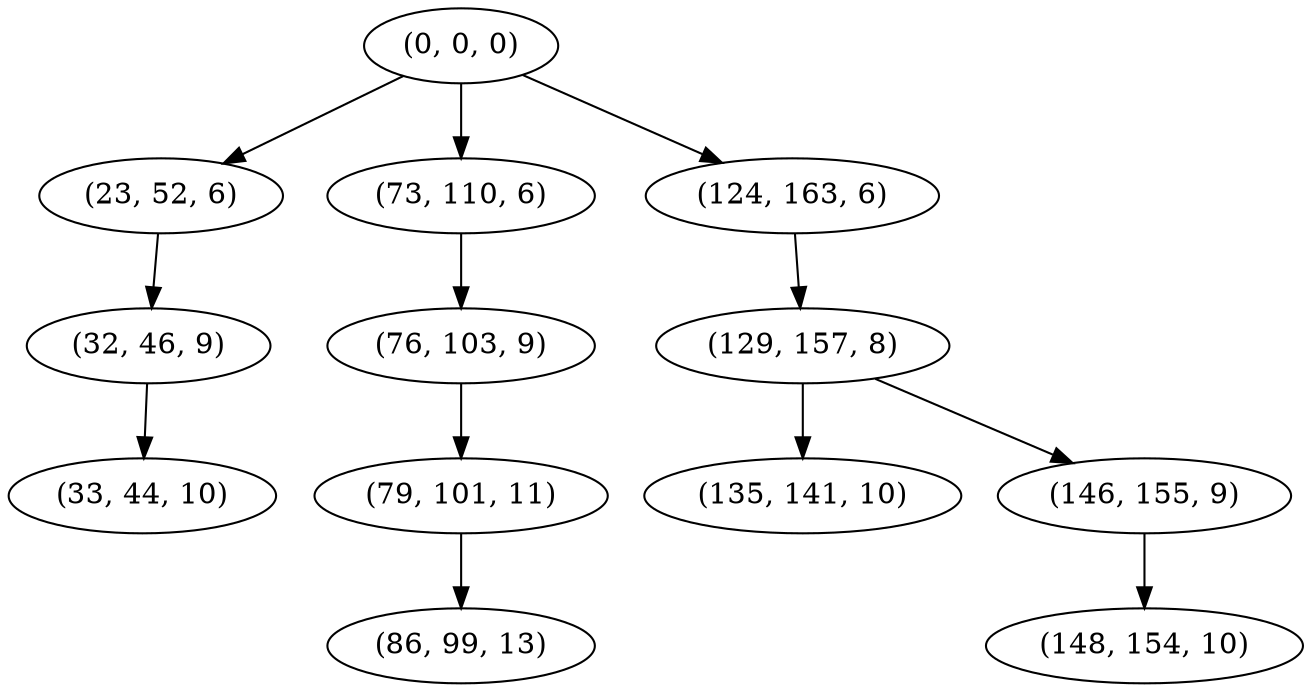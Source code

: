 digraph tree {
    "(0, 0, 0)";
    "(23, 52, 6)";
    "(32, 46, 9)";
    "(33, 44, 10)";
    "(73, 110, 6)";
    "(76, 103, 9)";
    "(79, 101, 11)";
    "(86, 99, 13)";
    "(124, 163, 6)";
    "(129, 157, 8)";
    "(135, 141, 10)";
    "(146, 155, 9)";
    "(148, 154, 10)";
    "(0, 0, 0)" -> "(23, 52, 6)";
    "(0, 0, 0)" -> "(73, 110, 6)";
    "(0, 0, 0)" -> "(124, 163, 6)";
    "(23, 52, 6)" -> "(32, 46, 9)";
    "(32, 46, 9)" -> "(33, 44, 10)";
    "(73, 110, 6)" -> "(76, 103, 9)";
    "(76, 103, 9)" -> "(79, 101, 11)";
    "(79, 101, 11)" -> "(86, 99, 13)";
    "(124, 163, 6)" -> "(129, 157, 8)";
    "(129, 157, 8)" -> "(135, 141, 10)";
    "(129, 157, 8)" -> "(146, 155, 9)";
    "(146, 155, 9)" -> "(148, 154, 10)";
}

